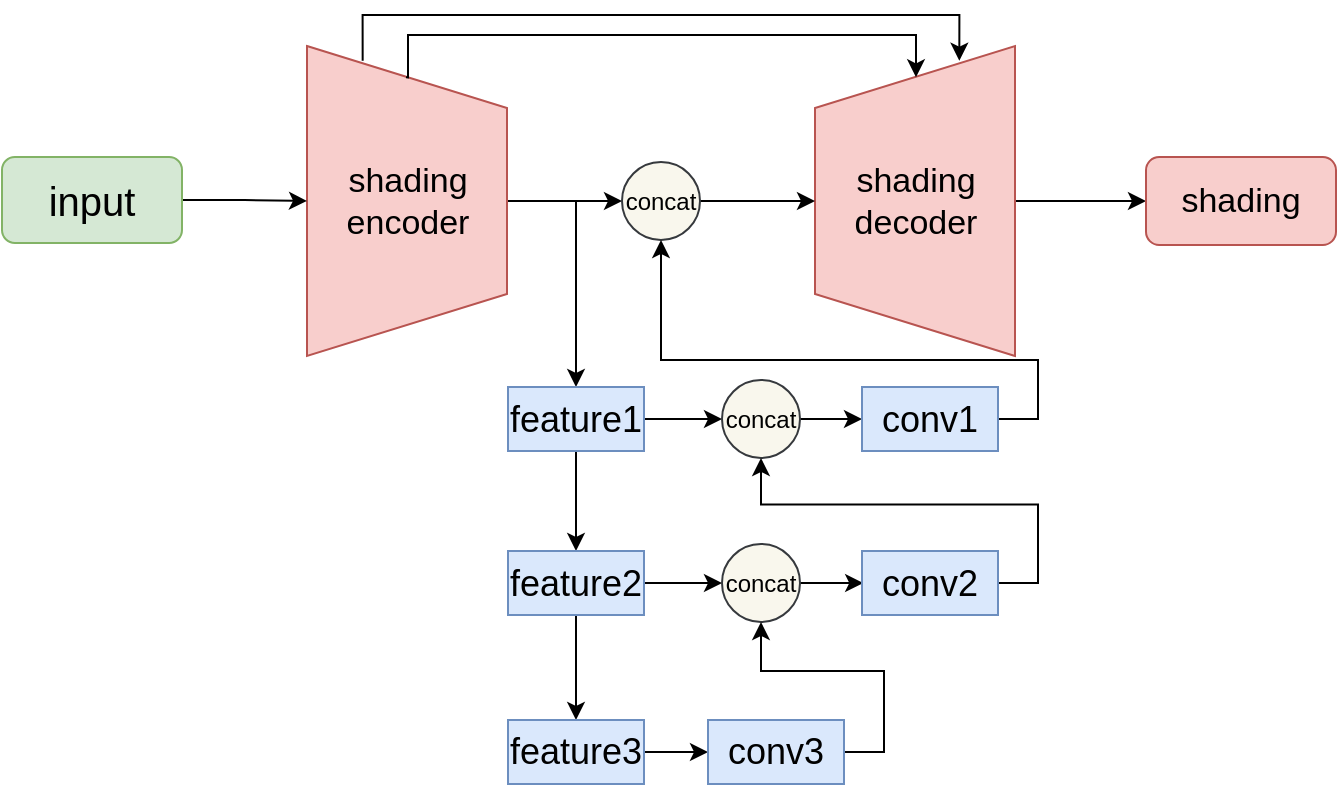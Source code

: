 <mxfile version="12.1.9" type="github" pages="1">
  <diagram id="G9VgIi3-Gg3Emp0XDBHY" name="Page-1">
    <mxGraphModel dx="920" dy="514" grid="1" gridSize="10" guides="1" tooltips="1" connect="1" arrows="1" fold="1" page="1" pageScale="1" pageWidth="1654" pageHeight="2336" math="0" shadow="0">
      <root>
        <mxCell id="0"/>
        <mxCell id="1" parent="0"/>
        <mxCell id="3Sa0VTjESd84tE5Ti23U-7" style="edgeStyle=orthogonalEdgeStyle;rounded=0;orthogonalLoop=1;jettySize=auto;html=1;exitX=0.5;exitY=0;exitDx=0;exitDy=0;entryX=0;entryY=0.5;entryDx=0;entryDy=0;" edge="1" parent="1" source="3Sa0VTjESd84tE5Ti23U-9" target="3Sa0VTjESd84tE5Ti23U-26">
          <mxGeometry relative="1" as="geometry"/>
        </mxCell>
        <mxCell id="3Sa0VTjESd84tE5Ti23U-34" style="edgeStyle=orthogonalEdgeStyle;rounded=0;orthogonalLoop=1;jettySize=auto;html=1;exitX=0.5;exitY=0;exitDx=0;exitDy=0;entryX=0.5;entryY=0;entryDx=0;entryDy=0;" edge="1" parent="1" source="3Sa0VTjESd84tE5Ti23U-9" target="3Sa0VTjESd84tE5Ti23U-20">
          <mxGeometry relative="1" as="geometry"/>
        </mxCell>
        <mxCell id="3Sa0VTjESd84tE5Ti23U-9" value="&lt;font style=&quot;font-size: 17px&quot;&gt;shading&lt;br&gt;encoder&lt;/font&gt;" style="shape=trapezoid;perimeter=trapezoidPerimeter;whiteSpace=wrap;html=1;rotation=0;direction=south;fillColor=#f8cecc;strokeColor=#b85450;" vertex="1" parent="1">
          <mxGeometry x="592.5" y="943" width="100" height="155" as="geometry"/>
        </mxCell>
        <mxCell id="3Sa0VTjESd84tE5Ti23U-10" style="edgeStyle=orthogonalEdgeStyle;rounded=0;orthogonalLoop=1;jettySize=auto;html=1;exitX=0.5;exitY=1;exitDx=0;exitDy=0;entryX=0;entryY=0.5;entryDx=0;entryDy=0;" edge="1" parent="1" source="3Sa0VTjESd84tE5Ti23U-11" target="3Sa0VTjESd84tE5Ti23U-18">
          <mxGeometry relative="1" as="geometry"/>
        </mxCell>
        <mxCell id="3Sa0VTjESd84tE5Ti23U-11" value="&lt;font style=&quot;font-size: 17px&quot;&gt;shading&lt;br&gt;decoder&lt;/font&gt;" style="shape=trapezoid;perimeter=trapezoidPerimeter;whiteSpace=wrap;html=1;rotation=0;direction=north;fillColor=#f8cecc;strokeColor=#b85450;" vertex="1" parent="1">
          <mxGeometry x="846.5" y="943" width="100" height="155" as="geometry"/>
        </mxCell>
        <mxCell id="3Sa0VTjESd84tE5Ti23U-13" style="edgeStyle=orthogonalEdgeStyle;rounded=0;orthogonalLoop=1;jettySize=auto;html=1;exitX=1;exitY=0.5;exitDx=0;exitDy=0;entryX=0.5;entryY=1;entryDx=0;entryDy=0;" edge="1" parent="1" source="3Sa0VTjESd84tE5Ti23U-14" target="3Sa0VTjESd84tE5Ti23U-9">
          <mxGeometry relative="1" as="geometry"/>
        </mxCell>
        <mxCell id="3Sa0VTjESd84tE5Ti23U-14" value="&lt;font style=&quot;font-size: 20px&quot;&gt;input&lt;/font&gt;" style="rounded=1;whiteSpace=wrap;html=1;fillColor=#d5e8d4;strokeColor=#82b366;" vertex="1" parent="1">
          <mxGeometry x="440" y="998.5" width="90" height="43" as="geometry"/>
        </mxCell>
        <mxCell id="3Sa0VTjESd84tE5Ti23U-18" value="&lt;font style=&quot;font-size: 17px&quot;&gt;shading&lt;/font&gt;" style="rounded=1;whiteSpace=wrap;html=1;fillColor=#f8cecc;strokeColor=#b85450;" vertex="1" parent="1">
          <mxGeometry x="1012" y="998.5" width="95" height="44" as="geometry"/>
        </mxCell>
        <mxCell id="3Sa0VTjESd84tE5Ti23U-37" style="edgeStyle=orthogonalEdgeStyle;rounded=0;orthogonalLoop=1;jettySize=auto;html=1;exitX=0.5;exitY=1;exitDx=0;exitDy=0;entryX=0.5;entryY=0;entryDx=0;entryDy=0;" edge="1" parent="1" source="3Sa0VTjESd84tE5Ti23U-20" target="3Sa0VTjESd84tE5Ti23U-35">
          <mxGeometry relative="1" as="geometry"/>
        </mxCell>
        <mxCell id="3Sa0VTjESd84tE5Ti23U-50" style="edgeStyle=orthogonalEdgeStyle;rounded=0;orthogonalLoop=1;jettySize=auto;html=1;exitX=1;exitY=0.5;exitDx=0;exitDy=0;entryX=0;entryY=0.5;entryDx=0;entryDy=0;" edge="1" parent="1" source="3Sa0VTjESd84tE5Ti23U-20" target="3Sa0VTjESd84tE5Ti23U-39">
          <mxGeometry relative="1" as="geometry"/>
        </mxCell>
        <mxCell id="3Sa0VTjESd84tE5Ti23U-20" value="&lt;span style=&quot;font-size: 18px&quot;&gt;feature1&lt;/span&gt;" style="rounded=0;whiteSpace=wrap;html=1;fillColor=#dae8fc;strokeColor=#6c8ebf;" vertex="1" parent="1">
          <mxGeometry x="693" y="1113.5" width="68" height="32" as="geometry"/>
        </mxCell>
        <mxCell id="3Sa0VTjESd84tE5Ti23U-25" style="edgeStyle=orthogonalEdgeStyle;rounded=0;orthogonalLoop=1;jettySize=auto;html=1;exitX=1;exitY=0.5;exitDx=0;exitDy=0;entryX=0.5;entryY=0;entryDx=0;entryDy=0;" edge="1" parent="1" source="3Sa0VTjESd84tE5Ti23U-26" target="3Sa0VTjESd84tE5Ti23U-11">
          <mxGeometry relative="1" as="geometry"/>
        </mxCell>
        <mxCell id="3Sa0VTjESd84tE5Ti23U-26" value="&lt;font color=&quot;#000000&quot; style=&quot;font-size: 12px&quot;&gt;concat&lt;/font&gt;" style="ellipse;whiteSpace=wrap;html=1;aspect=fixed;fillColor=#f9f7ed;strokeColor=#36393d;" vertex="1" parent="1">
          <mxGeometry x="750" y="1001" width="39" height="39" as="geometry"/>
        </mxCell>
        <mxCell id="3Sa0VTjESd84tE5Ti23U-28" style="edgeStyle=orthogonalEdgeStyle;rounded=0;orthogonalLoop=1;jettySize=auto;html=1;exitX=0;exitY=0.5;exitDx=0;exitDy=0;entryX=1;entryY=0.5;entryDx=0;entryDy=0;strokeColor=#000000;fontColor=#FF3399;" edge="1" parent="1">
          <mxGeometry relative="1" as="geometry">
            <Array as="points">
              <mxPoint x="643" y="937.5"/>
              <mxPoint x="897" y="937.5"/>
            </Array>
            <mxPoint x="642" y="958.667" as="sourcePoint"/>
            <mxPoint x="897" y="958.667" as="targetPoint"/>
          </mxGeometry>
        </mxCell>
        <mxCell id="3Sa0VTjESd84tE5Ti23U-29" style="edgeStyle=orthogonalEdgeStyle;rounded=0;orthogonalLoop=1;jettySize=auto;html=1;exitX=0;exitY=0.75;exitDx=0;exitDy=0;entryX=1;entryY=0.75;entryDx=0;entryDy=0;strokeColor=#000000;fontColor=#FF3399;" edge="1" parent="1">
          <mxGeometry relative="1" as="geometry">
            <Array as="points">
              <mxPoint x="621" y="927.5"/>
              <mxPoint x="919" y="927.5"/>
            </Array>
            <mxPoint x="620.333" y="950.333" as="sourcePoint"/>
            <mxPoint x="918.667" y="950.333" as="targetPoint"/>
          </mxGeometry>
        </mxCell>
        <mxCell id="3Sa0VTjESd84tE5Ti23U-38" style="edgeStyle=orthogonalEdgeStyle;rounded=0;orthogonalLoop=1;jettySize=auto;html=1;exitX=0.5;exitY=1;exitDx=0;exitDy=0;entryX=0.5;entryY=0;entryDx=0;entryDy=0;" edge="1" parent="1" source="3Sa0VTjESd84tE5Ti23U-35" target="3Sa0VTjESd84tE5Ti23U-36">
          <mxGeometry relative="1" as="geometry"/>
        </mxCell>
        <mxCell id="3Sa0VTjESd84tE5Ti23U-46" style="edgeStyle=orthogonalEdgeStyle;rounded=0;orthogonalLoop=1;jettySize=auto;html=1;exitX=1;exitY=0.5;exitDx=0;exitDy=0;entryX=0;entryY=0.5;entryDx=0;entryDy=0;" edge="1" parent="1" source="3Sa0VTjESd84tE5Ti23U-35" target="3Sa0VTjESd84tE5Ti23U-40">
          <mxGeometry relative="1" as="geometry"/>
        </mxCell>
        <mxCell id="3Sa0VTjESd84tE5Ti23U-35" value="&lt;span style=&quot;font-size: 18px&quot;&gt;feature2&lt;/span&gt;" style="rounded=0;whiteSpace=wrap;html=1;fillColor=#dae8fc;strokeColor=#6c8ebf;" vertex="1" parent="1">
          <mxGeometry x="693" y="1195.5" width="68" height="32" as="geometry"/>
        </mxCell>
        <mxCell id="3Sa0VTjESd84tE5Ti23U-44" style="edgeStyle=orthogonalEdgeStyle;rounded=0;orthogonalLoop=1;jettySize=auto;html=1;exitX=1;exitY=0.5;exitDx=0;exitDy=0;entryX=0;entryY=0.5;entryDx=0;entryDy=0;" edge="1" parent="1" source="3Sa0VTjESd84tE5Ti23U-36" target="3Sa0VTjESd84tE5Ti23U-43">
          <mxGeometry relative="1" as="geometry"/>
        </mxCell>
        <mxCell id="3Sa0VTjESd84tE5Ti23U-36" value="&lt;span style=&quot;font-size: 18px&quot;&gt;feature3&lt;/span&gt;" style="rounded=0;whiteSpace=wrap;html=1;fillColor=#dae8fc;strokeColor=#6c8ebf;" vertex="1" parent="1">
          <mxGeometry x="693" y="1280" width="68" height="32" as="geometry"/>
        </mxCell>
        <mxCell id="3Sa0VTjESd84tE5Ti23U-52" style="edgeStyle=orthogonalEdgeStyle;rounded=0;orthogonalLoop=1;jettySize=auto;html=1;exitX=1;exitY=0.5;exitDx=0;exitDy=0;entryX=0;entryY=0.5;entryDx=0;entryDy=0;" edge="1" parent="1" source="3Sa0VTjESd84tE5Ti23U-39" target="3Sa0VTjESd84tE5Ti23U-41">
          <mxGeometry relative="1" as="geometry"/>
        </mxCell>
        <mxCell id="3Sa0VTjESd84tE5Ti23U-39" value="&lt;font color=&quot;#000000&quot; style=&quot;font-size: 12px&quot;&gt;concat&lt;/font&gt;" style="ellipse;whiteSpace=wrap;html=1;aspect=fixed;fillColor=#f9f7ed;strokeColor=#36393d;" vertex="1" parent="1">
          <mxGeometry x="800" y="1110" width="39" height="39" as="geometry"/>
        </mxCell>
        <mxCell id="3Sa0VTjESd84tE5Ti23U-48" style="edgeStyle=orthogonalEdgeStyle;rounded=0;orthogonalLoop=1;jettySize=auto;html=1;exitX=1;exitY=0.5;exitDx=0;exitDy=0;" edge="1" parent="1" source="3Sa0VTjESd84tE5Ti23U-40">
          <mxGeometry relative="1" as="geometry">
            <mxPoint x="870.588" y="1211.882" as="targetPoint"/>
          </mxGeometry>
        </mxCell>
        <mxCell id="3Sa0VTjESd84tE5Ti23U-40" value="&lt;font color=&quot;#000000&quot; style=&quot;font-size: 12px&quot;&gt;concat&lt;/font&gt;" style="ellipse;whiteSpace=wrap;html=1;aspect=fixed;fillColor=#f9f7ed;strokeColor=#36393d;" vertex="1" parent="1">
          <mxGeometry x="800" y="1192" width="39" height="39" as="geometry"/>
        </mxCell>
        <mxCell id="3Sa0VTjESd84tE5Ti23U-51" style="edgeStyle=orthogonalEdgeStyle;rounded=0;orthogonalLoop=1;jettySize=auto;html=1;exitX=1;exitY=0.5;exitDx=0;exitDy=0;entryX=0.5;entryY=1;entryDx=0;entryDy=0;" edge="1" parent="1" source="3Sa0VTjESd84tE5Ti23U-41" target="3Sa0VTjESd84tE5Ti23U-26">
          <mxGeometry relative="1" as="geometry">
            <Array as="points">
              <mxPoint x="958" y="1130"/>
              <mxPoint x="958" y="1100"/>
              <mxPoint x="769" y="1100"/>
            </Array>
          </mxGeometry>
        </mxCell>
        <mxCell id="3Sa0VTjESd84tE5Ti23U-41" value="&lt;span style=&quot;font-size: 18px&quot;&gt;conv1&lt;/span&gt;" style="rounded=0;whiteSpace=wrap;html=1;fillColor=#dae8fc;strokeColor=#6c8ebf;" vertex="1" parent="1">
          <mxGeometry x="870" y="1113.5" width="68" height="32" as="geometry"/>
        </mxCell>
        <mxCell id="3Sa0VTjESd84tE5Ti23U-49" style="edgeStyle=orthogonalEdgeStyle;rounded=0;orthogonalLoop=1;jettySize=auto;html=1;exitX=1;exitY=0.5;exitDx=0;exitDy=0;entryX=0.5;entryY=1;entryDx=0;entryDy=0;" edge="1" parent="1" source="3Sa0VTjESd84tE5Ti23U-42" target="3Sa0VTjESd84tE5Ti23U-39">
          <mxGeometry relative="1" as="geometry"/>
        </mxCell>
        <mxCell id="3Sa0VTjESd84tE5Ti23U-42" value="&lt;span style=&quot;font-size: 18px&quot;&gt;conv2&lt;/span&gt;" style="rounded=0;whiteSpace=wrap;html=1;fillColor=#dae8fc;strokeColor=#6c8ebf;" vertex="1" parent="1">
          <mxGeometry x="870" y="1195.5" width="68" height="32" as="geometry"/>
        </mxCell>
        <mxCell id="3Sa0VTjESd84tE5Ti23U-45" style="edgeStyle=orthogonalEdgeStyle;rounded=0;orthogonalLoop=1;jettySize=auto;html=1;exitX=1;exitY=0.5;exitDx=0;exitDy=0;entryX=0.5;entryY=1;entryDx=0;entryDy=0;" edge="1" parent="1" source="3Sa0VTjESd84tE5Ti23U-43" target="3Sa0VTjESd84tE5Ti23U-40">
          <mxGeometry relative="1" as="geometry"/>
        </mxCell>
        <mxCell id="3Sa0VTjESd84tE5Ti23U-43" value="&lt;span style=&quot;font-size: 18px&quot;&gt;conv3&lt;/span&gt;" style="rounded=0;whiteSpace=wrap;html=1;fillColor=#dae8fc;strokeColor=#6c8ebf;" vertex="1" parent="1">
          <mxGeometry x="793" y="1280" width="68" height="32" as="geometry"/>
        </mxCell>
      </root>
    </mxGraphModel>
  </diagram>
</mxfile>
